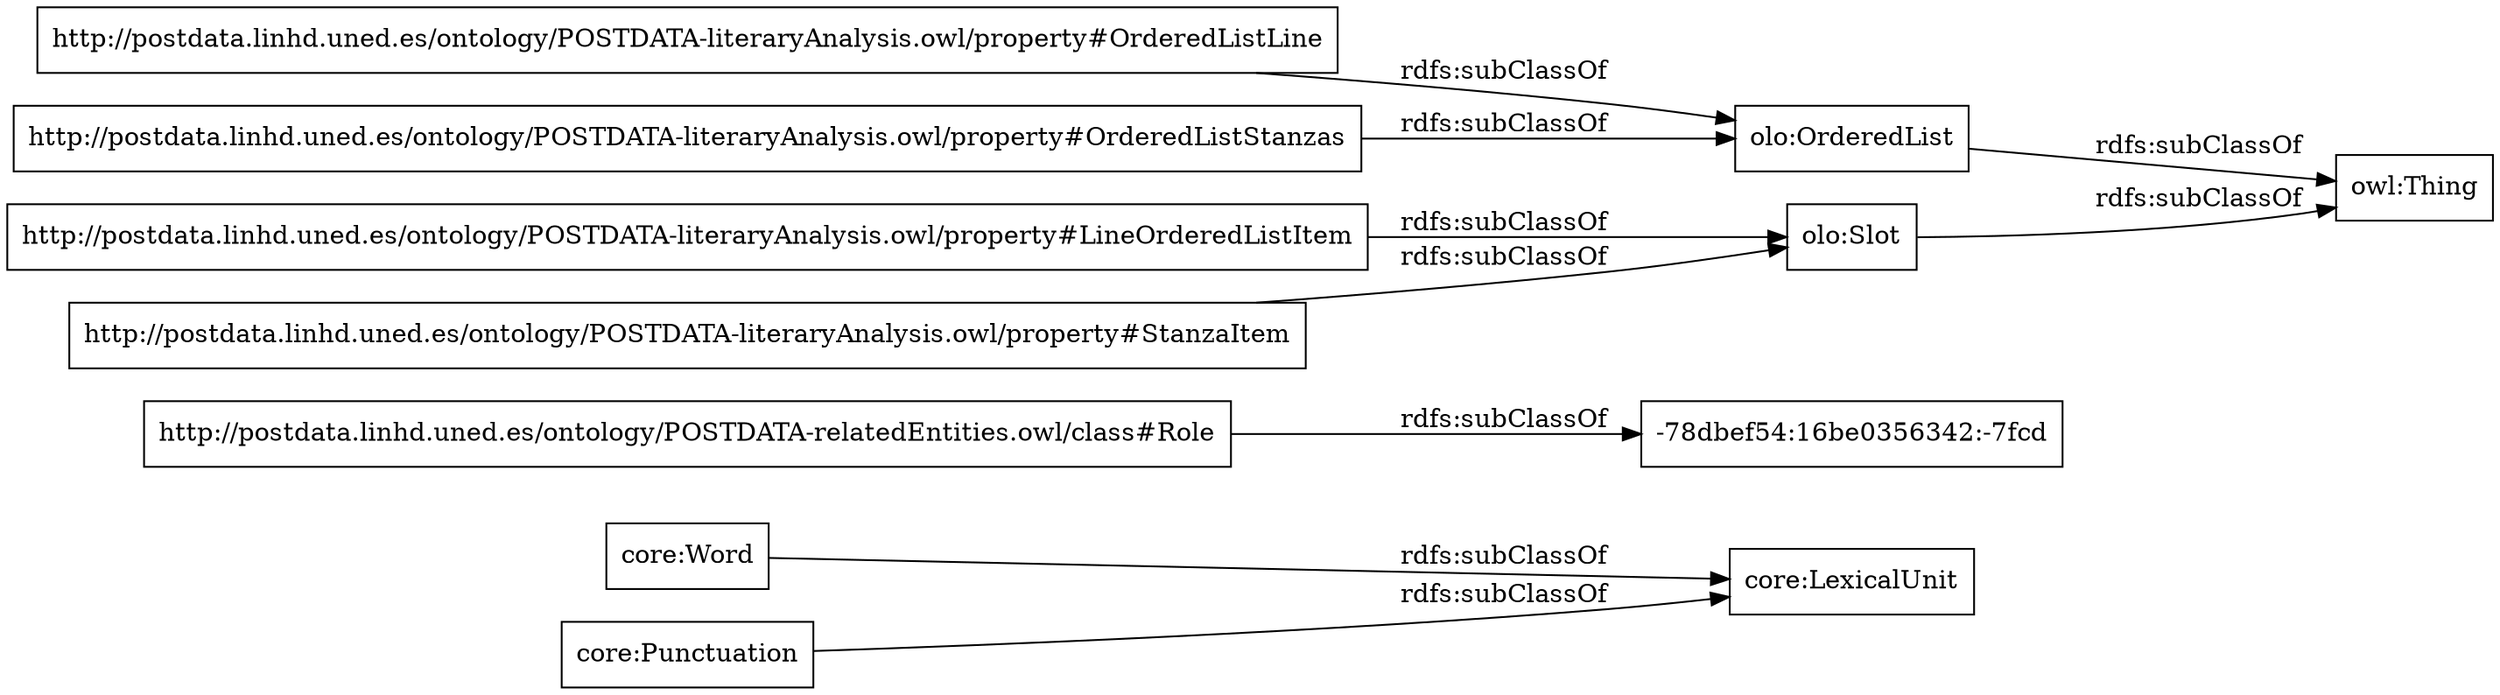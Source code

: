 digraph ar2dtool_diagram { 
rankdir=LR;
size="1000"
node [shape = rectangle, color="black"]; "core:Word" "-78dbef54:16be0356342:-7fcd" "http://postdata.linhd.uned.es/ontology/POSTDATA-literaryAnalysis.owl/property#OrderedListLine" "core:LexicalUnit" "core:Punctuation" "http://postdata.linhd.uned.es/ontology/POSTDATA-literaryAnalysis.owl/property#StanzaItem" "http://postdata.linhd.uned.es/ontology/POSTDATA-literaryAnalysis.owl/property#OrderedListStanzas" "http://postdata.linhd.uned.es/ontology/POSTDATA-relatedEntities.owl/class#Role" "http://postdata.linhd.uned.es/ontology/POSTDATA-literaryAnalysis.owl/property#LineOrderedListItem" "olo:Slot" "olo:OrderedList" ; /*classes style*/
	"core:Punctuation" -> "core:LexicalUnit" [ label = "rdfs:subClassOf" ];
	"http://postdata.linhd.uned.es/ontology/POSTDATA-literaryAnalysis.owl/property#StanzaItem" -> "olo:Slot" [ label = "rdfs:subClassOf" ];
	"olo:OrderedList" -> "owl:Thing" [ label = "rdfs:subClassOf" ];
	"olo:Slot" -> "owl:Thing" [ label = "rdfs:subClassOf" ];
	"http://postdata.linhd.uned.es/ontology/POSTDATA-literaryAnalysis.owl/property#LineOrderedListItem" -> "olo:Slot" [ label = "rdfs:subClassOf" ];
	"http://postdata.linhd.uned.es/ontology/POSTDATA-literaryAnalysis.owl/property#OrderedListStanzas" -> "olo:OrderedList" [ label = "rdfs:subClassOf" ];
	"http://postdata.linhd.uned.es/ontology/POSTDATA-relatedEntities.owl/class#Role" -> "-78dbef54:16be0356342:-7fcd" [ label = "rdfs:subClassOf" ];
	"http://postdata.linhd.uned.es/ontology/POSTDATA-literaryAnalysis.owl/property#OrderedListLine" -> "olo:OrderedList" [ label = "rdfs:subClassOf" ];
	"core:Word" -> "core:LexicalUnit" [ label = "rdfs:subClassOf" ];

}
